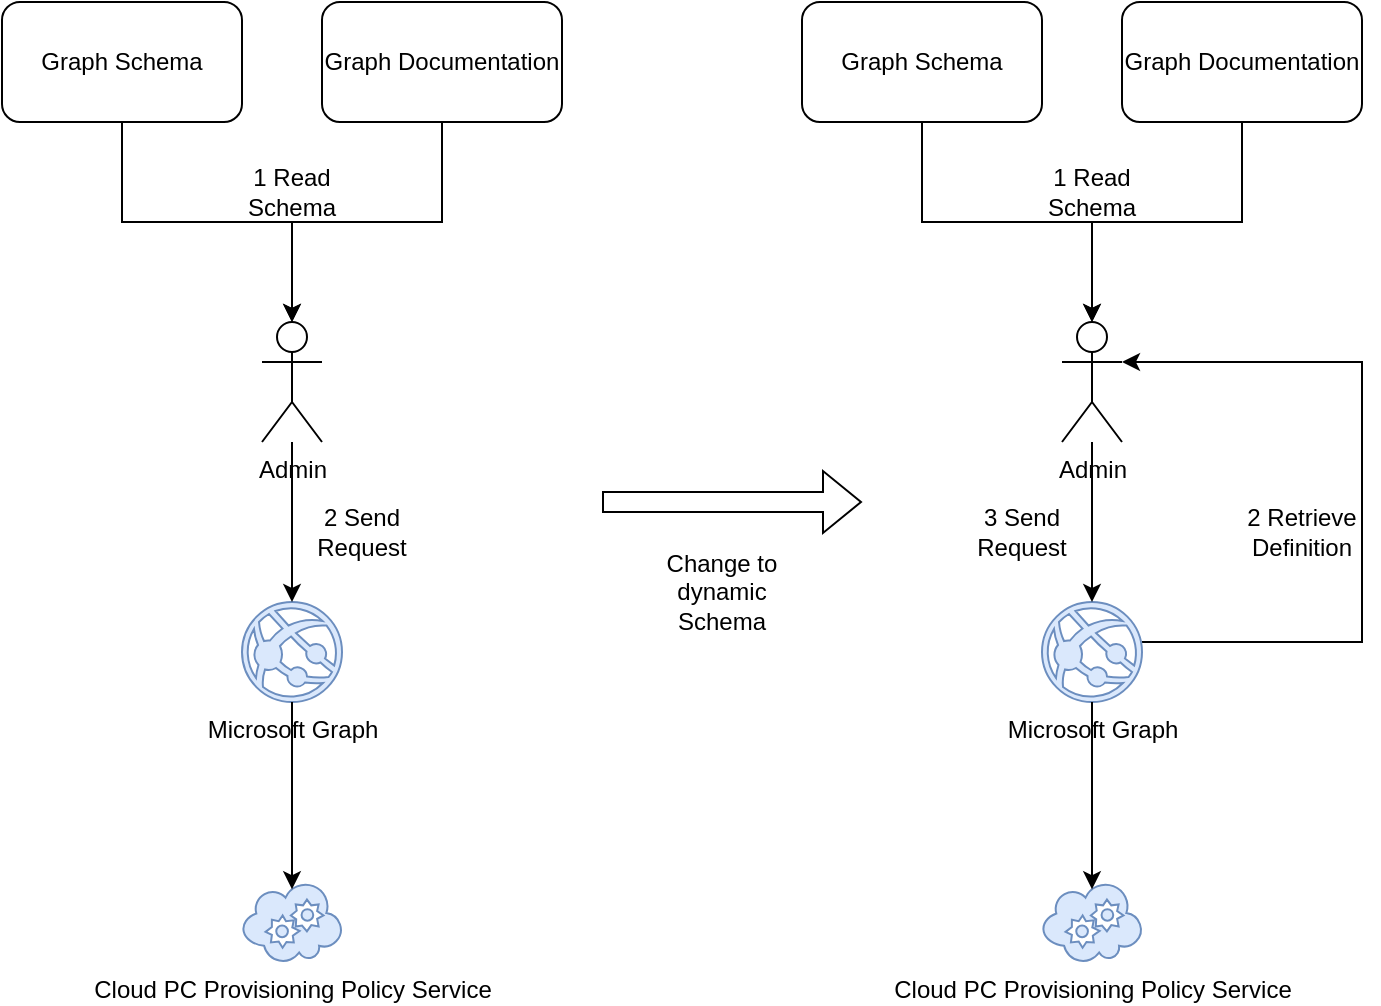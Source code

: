 <mxfile version="26.2.9" pages="2">
  <diagram name="Business Flow" id="1Ak5zS4Y-1Fww06_obJ6">
    <mxGraphModel dx="1373" dy="788" grid="1" gridSize="10" guides="1" tooltips="1" connect="1" arrows="1" fold="1" page="1" pageScale="1" pageWidth="850" pageHeight="1100" math="0" shadow="0">
      <root>
        <mxCell id="0" />
        <mxCell id="1" parent="0" />
        <mxCell id="2ZeNQ62hrx577fJIW5an-1" value="Graph Schema" style="rounded=1;whiteSpace=wrap;html=1;" vertex="1" parent="1">
          <mxGeometry x="40" y="40" width="120" height="60" as="geometry" />
        </mxCell>
        <mxCell id="2ZeNQ62hrx577fJIW5an-2" value="Graph Documentation" style="rounded=1;whiteSpace=wrap;html=1;" vertex="1" parent="1">
          <mxGeometry x="200" y="40" width="120" height="60" as="geometry" />
        </mxCell>
        <mxCell id="2ZeNQ62hrx577fJIW5an-3" value="Admin" style="shape=umlActor;verticalLabelPosition=bottom;verticalAlign=top;html=1;outlineConnect=0;" vertex="1" parent="1">
          <mxGeometry x="170" y="200" width="30" height="60" as="geometry" />
        </mxCell>
        <mxCell id="2ZeNQ62hrx577fJIW5an-4" style="edgeStyle=orthogonalEdgeStyle;rounded=0;orthogonalLoop=1;jettySize=auto;html=1;entryX=0.5;entryY=0;entryDx=0;entryDy=0;entryPerimeter=0;exitX=0.5;exitY=1;exitDx=0;exitDy=0;" edge="1" parent="1" source="2ZeNQ62hrx577fJIW5an-1" target="2ZeNQ62hrx577fJIW5an-3">
          <mxGeometry relative="1" as="geometry" />
        </mxCell>
        <mxCell id="2ZeNQ62hrx577fJIW5an-5" style="edgeStyle=orthogonalEdgeStyle;rounded=0;orthogonalLoop=1;jettySize=auto;html=1;entryX=0.5;entryY=0;entryDx=0;entryDy=0;entryPerimeter=0;" edge="1" parent="1" source="2ZeNQ62hrx577fJIW5an-2" target="2ZeNQ62hrx577fJIW5an-3">
          <mxGeometry relative="1" as="geometry" />
        </mxCell>
        <mxCell id="2ZeNQ62hrx577fJIW5an-6" value="1 Read Schema" style="text;html=1;align=center;verticalAlign=middle;whiteSpace=wrap;rounded=0;" vertex="1" parent="1">
          <mxGeometry x="155" y="120" width="60" height="30" as="geometry" />
        </mxCell>
        <mxCell id="2ZeNQ62hrx577fJIW5an-8" value="Microsoft Graph" style="verticalLabelPosition=bottom;html=1;verticalAlign=top;align=center;shape=mxgraph.azure.azure_website;pointerEvents=1;fillColor=#dae8fc;strokeColor=#6c8ebf;" vertex="1" parent="1">
          <mxGeometry x="160" y="340" width="50" height="50" as="geometry" />
        </mxCell>
        <mxCell id="2ZeNQ62hrx577fJIW5an-9" value="Cloud PC Provisioning Policy Service" style="verticalLabelPosition=bottom;html=1;verticalAlign=top;align=center;strokeColor=#6c8ebf;fillColor=#dae8fc;shape=mxgraph.azure.cloud_service;" vertex="1" parent="1">
          <mxGeometry x="160" y="480" width="50" height="40" as="geometry" />
        </mxCell>
        <mxCell id="2ZeNQ62hrx577fJIW5an-10" style="edgeStyle=orthogonalEdgeStyle;rounded=0;orthogonalLoop=1;jettySize=auto;html=1;entryX=0.5;entryY=0;entryDx=0;entryDy=0;entryPerimeter=0;" edge="1" parent="1" source="2ZeNQ62hrx577fJIW5an-3" target="2ZeNQ62hrx577fJIW5an-8">
          <mxGeometry relative="1" as="geometry" />
        </mxCell>
        <mxCell id="2ZeNQ62hrx577fJIW5an-11" style="edgeStyle=orthogonalEdgeStyle;rounded=0;orthogonalLoop=1;jettySize=auto;html=1;entryX=0.5;entryY=0.09;entryDx=0;entryDy=0;entryPerimeter=0;" edge="1" parent="1" source="2ZeNQ62hrx577fJIW5an-8" target="2ZeNQ62hrx577fJIW5an-9">
          <mxGeometry relative="1" as="geometry" />
        </mxCell>
        <mxCell id="2ZeNQ62hrx577fJIW5an-12" value="Graph Schema" style="rounded=1;whiteSpace=wrap;html=1;" vertex="1" parent="1">
          <mxGeometry x="440" y="40" width="120" height="60" as="geometry" />
        </mxCell>
        <mxCell id="2ZeNQ62hrx577fJIW5an-13" value="Graph Documentation" style="rounded=1;whiteSpace=wrap;html=1;" vertex="1" parent="1">
          <mxGeometry x="600" y="40" width="120" height="60" as="geometry" />
        </mxCell>
        <mxCell id="2ZeNQ62hrx577fJIW5an-14" value="Admin" style="shape=umlActor;verticalLabelPosition=bottom;verticalAlign=top;html=1;outlineConnect=0;" vertex="1" parent="1">
          <mxGeometry x="570" y="200" width="30" height="60" as="geometry" />
        </mxCell>
        <mxCell id="2ZeNQ62hrx577fJIW5an-15" style="edgeStyle=orthogonalEdgeStyle;rounded=0;orthogonalLoop=1;jettySize=auto;html=1;entryX=0.5;entryY=0;entryDx=0;entryDy=0;entryPerimeter=0;exitX=0.5;exitY=1;exitDx=0;exitDy=0;" edge="1" parent="1" source="2ZeNQ62hrx577fJIW5an-12" target="2ZeNQ62hrx577fJIW5an-14">
          <mxGeometry relative="1" as="geometry" />
        </mxCell>
        <mxCell id="2ZeNQ62hrx577fJIW5an-16" style="edgeStyle=orthogonalEdgeStyle;rounded=0;orthogonalLoop=1;jettySize=auto;html=1;entryX=0.5;entryY=0;entryDx=0;entryDy=0;entryPerimeter=0;" edge="1" parent="1" source="2ZeNQ62hrx577fJIW5an-13" target="2ZeNQ62hrx577fJIW5an-14">
          <mxGeometry relative="1" as="geometry" />
        </mxCell>
        <mxCell id="2ZeNQ62hrx577fJIW5an-17" value="1 Read Schema" style="text;html=1;align=center;verticalAlign=middle;whiteSpace=wrap;rounded=0;" vertex="1" parent="1">
          <mxGeometry x="555" y="120" width="60" height="30" as="geometry" />
        </mxCell>
        <mxCell id="2ZeNQ62hrx577fJIW5an-23" style="edgeStyle=orthogonalEdgeStyle;rounded=0;orthogonalLoop=1;jettySize=auto;html=1;entryX=1;entryY=0.333;entryDx=0;entryDy=0;entryPerimeter=0;" edge="1" parent="1" source="2ZeNQ62hrx577fJIW5an-18" target="2ZeNQ62hrx577fJIW5an-14">
          <mxGeometry relative="1" as="geometry">
            <mxPoint x="720" y="250" as="targetPoint" />
            <Array as="points">
              <mxPoint x="720" y="360" />
              <mxPoint x="720" y="220" />
            </Array>
          </mxGeometry>
        </mxCell>
        <mxCell id="2ZeNQ62hrx577fJIW5an-18" value="Microsoft Graph" style="verticalLabelPosition=bottom;html=1;verticalAlign=top;align=center;shape=mxgraph.azure.azure_website;pointerEvents=1;fillColor=#dae8fc;strokeColor=#6c8ebf;" vertex="1" parent="1">
          <mxGeometry x="560" y="340" width="50" height="50" as="geometry" />
        </mxCell>
        <mxCell id="2ZeNQ62hrx577fJIW5an-19" value="Cloud PC Provisioning Policy Service" style="verticalLabelPosition=bottom;html=1;verticalAlign=top;align=center;strokeColor=#6c8ebf;fillColor=#dae8fc;shape=mxgraph.azure.cloud_service;" vertex="1" parent="1">
          <mxGeometry x="560" y="480" width="50" height="40" as="geometry" />
        </mxCell>
        <mxCell id="2ZeNQ62hrx577fJIW5an-20" style="edgeStyle=orthogonalEdgeStyle;rounded=0;orthogonalLoop=1;jettySize=auto;html=1;entryX=0.5;entryY=0;entryDx=0;entryDy=0;entryPerimeter=0;" edge="1" parent="1" source="2ZeNQ62hrx577fJIW5an-14" target="2ZeNQ62hrx577fJIW5an-18">
          <mxGeometry relative="1" as="geometry" />
        </mxCell>
        <mxCell id="2ZeNQ62hrx577fJIW5an-21" style="edgeStyle=orthogonalEdgeStyle;rounded=0;orthogonalLoop=1;jettySize=auto;html=1;entryX=0.5;entryY=0.09;entryDx=0;entryDy=0;entryPerimeter=0;" edge="1" parent="1" source="2ZeNQ62hrx577fJIW5an-18" target="2ZeNQ62hrx577fJIW5an-19">
          <mxGeometry relative="1" as="geometry" />
        </mxCell>
        <mxCell id="2ZeNQ62hrx577fJIW5an-22" value="2 Send Request" style="text;html=1;align=center;verticalAlign=middle;whiteSpace=wrap;rounded=0;" vertex="1" parent="1">
          <mxGeometry x="190" y="290" width="60" height="30" as="geometry" />
        </mxCell>
        <mxCell id="2ZeNQ62hrx577fJIW5an-24" value="2 Retrieve Definition" style="text;html=1;align=center;verticalAlign=middle;whiteSpace=wrap;rounded=0;" vertex="1" parent="1">
          <mxGeometry x="660" y="290" width="60" height="30" as="geometry" />
        </mxCell>
        <mxCell id="2ZeNQ62hrx577fJIW5an-25" value="3 Send Request" style="text;html=1;align=center;verticalAlign=middle;whiteSpace=wrap;rounded=0;" vertex="1" parent="1">
          <mxGeometry x="520" y="290" width="60" height="30" as="geometry" />
        </mxCell>
        <mxCell id="2ZeNQ62hrx577fJIW5an-26" value="" style="shape=flexArrow;endArrow=classic;html=1;rounded=0;" edge="1" parent="1">
          <mxGeometry width="50" height="50" relative="1" as="geometry">
            <mxPoint x="340" y="290" as="sourcePoint" />
            <mxPoint x="470" y="290" as="targetPoint" />
          </mxGeometry>
        </mxCell>
        <mxCell id="2ZeNQ62hrx577fJIW5an-27" value="Change to dynamic Schema" style="text;html=1;align=center;verticalAlign=middle;whiteSpace=wrap;rounded=0;" vertex="1" parent="1">
          <mxGeometry x="370" y="320" width="60" height="30" as="geometry" />
        </mxCell>
      </root>
    </mxGraphModel>
  </diagram>
  <diagram id="X068aY7VY64BUAQYXTbB" name="Component Relationship">
    <mxGraphModel dx="2112" dy="1212" grid="1" gridSize="10" guides="1" tooltips="1" connect="1" arrows="1" fold="1" page="1" pageScale="1" pageWidth="850" pageHeight="1100" math="0" shadow="0">
      <root>
        <mxCell id="0" />
        <mxCell id="1" parent="0" />
        <mxCell id="SCjaSDXvU5PeOb5kUxLL-121" value="PolicyTemplate" style="shape=table;startSize=25;container=1;collapsible=0;childLayout=tableLayout;fixedRows=1;rowLines=1;fontStyle=1;align=center;resizeLast=1;" vertex="1" parent="1">
          <mxGeometry x="20" y="320" width="288" height="135" as="geometry" />
        </mxCell>
        <mxCell id="SCjaSDXvU5PeOb5kUxLL-122" style="shape=tableRow;horizontal=0;startSize=0;swimlaneHead=0;swimlaneBody=0;fillColor=none;collapsible=0;dropTarget=0;points=[[0,0.5],[1,0.5]];portConstraint=eastwest;top=0;left=0;right=0;bottom=0;" vertex="1" parent="SCjaSDXvU5PeOb5kUxLL-121">
          <mxGeometry y="25" width="288" height="22" as="geometry" />
        </mxCell>
        <mxCell id="SCjaSDXvU5PeOb5kUxLL-123" value="Id" style="shape=partialRectangle;connectable=0;fillColor=none;top=0;left=0;bottom=0;right=0;align=left;spacingLeft=2;overflow=hidden;fontSize=11;" vertex="1" parent="SCjaSDXvU5PeOb5kUxLL-122">
          <mxGeometry width="108" height="22" as="geometry">
            <mxRectangle width="108" height="22" as="alternateBounds" />
          </mxGeometry>
        </mxCell>
        <mxCell id="SCjaSDXvU5PeOb5kUxLL-124" value="Guid" style="shape=partialRectangle;connectable=0;fillColor=none;top=0;left=0;bottom=0;right=0;align=left;spacingLeft=2;overflow=hidden;fontSize=11;" vertex="1" parent="SCjaSDXvU5PeOb5kUxLL-122">
          <mxGeometry x="108" width="180" height="22" as="geometry">
            <mxRectangle width="180" height="22" as="alternateBounds" />
          </mxGeometry>
        </mxCell>
        <mxCell id="SCjaSDXvU5PeOb5kUxLL-125" style="shape=tableRow;horizontal=0;startSize=0;swimlaneHead=0;swimlaneBody=0;fillColor=none;collapsible=0;dropTarget=0;points=[[0,0.5],[1,0.5]];portConstraint=eastwest;top=0;left=0;right=0;bottom=0;" vertex="1" parent="SCjaSDXvU5PeOb5kUxLL-121">
          <mxGeometry y="47" width="288" height="22" as="geometry" />
        </mxCell>
        <mxCell id="SCjaSDXvU5PeOb5kUxLL-126" value="Name" style="shape=partialRectangle;connectable=0;fillColor=none;top=0;left=0;bottom=0;right=0;align=left;spacingLeft=2;overflow=hidden;fontSize=11;" vertex="1" parent="SCjaSDXvU5PeOb5kUxLL-125">
          <mxGeometry width="108" height="22" as="geometry">
            <mxRectangle width="108" height="22" as="alternateBounds" />
          </mxGeometry>
        </mxCell>
        <mxCell id="SCjaSDXvU5PeOb5kUxLL-127" value="string" style="shape=partialRectangle;connectable=0;fillColor=none;top=0;left=0;bottom=0;right=0;align=left;spacingLeft=2;overflow=hidden;fontSize=11;" vertex="1" parent="SCjaSDXvU5PeOb5kUxLL-125">
          <mxGeometry x="108" width="180" height="22" as="geometry">
            <mxRectangle width="180" height="22" as="alternateBounds" />
          </mxGeometry>
        </mxCell>
        <mxCell id="SCjaSDXvU5PeOb5kUxLL-128" style="shape=tableRow;horizontal=0;startSize=0;swimlaneHead=0;swimlaneBody=0;fillColor=none;collapsible=0;dropTarget=0;points=[[0,0.5],[1,0.5]];portConstraint=eastwest;top=0;left=0;right=0;bottom=0;" vertex="1" parent="SCjaSDXvU5PeOb5kUxLL-121">
          <mxGeometry y="69" width="288" height="22" as="geometry" />
        </mxCell>
        <mxCell id="SCjaSDXvU5PeOb5kUxLL-129" value="Description" style="shape=partialRectangle;connectable=0;fillColor=none;top=0;left=0;bottom=0;right=0;align=left;spacingLeft=2;overflow=hidden;fontSize=11;" vertex="1" parent="SCjaSDXvU5PeOb5kUxLL-128">
          <mxGeometry width="108" height="22" as="geometry">
            <mxRectangle width="108" height="22" as="alternateBounds" />
          </mxGeometry>
        </mxCell>
        <mxCell id="SCjaSDXvU5PeOb5kUxLL-130" value="string" style="shape=partialRectangle;connectable=0;fillColor=none;top=0;left=0;bottom=0;right=0;align=left;spacingLeft=2;overflow=hidden;fontSize=11;" vertex="1" parent="SCjaSDXvU5PeOb5kUxLL-128">
          <mxGeometry x="108" width="180" height="22" as="geometry">
            <mxRectangle width="180" height="22" as="alternateBounds" />
          </mxGeometry>
        </mxCell>
        <mxCell id="SCjaSDXvU5PeOb5kUxLL-131" style="shape=tableRow;horizontal=0;startSize=0;swimlaneHead=0;swimlaneBody=0;fillColor=none;collapsible=0;dropTarget=0;points=[[0,0.5],[1,0.5]];portConstraint=eastwest;top=0;left=0;right=0;bottom=0;" vertex="1" parent="SCjaSDXvU5PeOb5kUxLL-121">
          <mxGeometry y="91" width="288" height="22" as="geometry" />
        </mxCell>
        <mxCell id="SCjaSDXvU5PeOb5kUxLL-132" value="SearchWords" style="shape=partialRectangle;connectable=0;fillColor=none;top=0;left=0;bottom=0;right=0;align=left;spacingLeft=2;overflow=hidden;fontSize=11;" vertex="1" parent="SCjaSDXvU5PeOb5kUxLL-131">
          <mxGeometry width="108" height="22" as="geometry">
            <mxRectangle width="108" height="22" as="alternateBounds" />
          </mxGeometry>
        </mxCell>
        <mxCell id="SCjaSDXvU5PeOb5kUxLL-133" value="string" style="shape=partialRectangle;connectable=0;fillColor=none;top=0;left=0;bottom=0;right=0;align=left;spacingLeft=2;overflow=hidden;fontSize=11;" vertex="1" parent="SCjaSDXvU5PeOb5kUxLL-131">
          <mxGeometry x="108" width="180" height="22" as="geometry">
            <mxRectangle width="180" height="22" as="alternateBounds" />
          </mxGeometry>
        </mxCell>
        <mxCell id="SCjaSDXvU5PeOb5kUxLL-134" style="shape=tableRow;horizontal=0;startSize=0;swimlaneHead=0;swimlaneBody=0;fillColor=none;collapsible=0;dropTarget=0;points=[[0,0.5],[1,0.5]];portConstraint=eastwest;top=0;left=0;right=0;bottom=0;" vertex="1" parent="SCjaSDXvU5PeOb5kUxLL-121">
          <mxGeometry y="113" width="288" height="22" as="geometry" />
        </mxCell>
        <mxCell id="SCjaSDXvU5PeOb5kUxLL-135" value="SettingDefinitions" style="shape=partialRectangle;connectable=0;fillColor=none;top=0;left=0;bottom=0;right=0;align=left;spacingLeft=2;overflow=hidden;fontSize=11;" vertex="1" parent="SCjaSDXvU5PeOb5kUxLL-134">
          <mxGeometry width="108" height="22" as="geometry">
            <mxRectangle width="108" height="22" as="alternateBounds" />
          </mxGeometry>
        </mxCell>
        <mxCell id="SCjaSDXvU5PeOb5kUxLL-136" value="ICollection(SettingDefinition)" style="shape=partialRectangle;connectable=0;fillColor=none;top=0;left=0;bottom=0;right=0;align=left;spacingLeft=2;overflow=hidden;fontSize=11;" vertex="1" parent="SCjaSDXvU5PeOb5kUxLL-134">
          <mxGeometry x="108" width="180" height="22" as="geometry">
            <mxRectangle width="180" height="22" as="alternateBounds" />
          </mxGeometry>
        </mxCell>
        <mxCell id="SCjaSDXvU5PeOb5kUxLL-137" value="SettingDefinition" style="shape=table;startSize=25;container=1;collapsible=0;childLayout=tableLayout;fixedRows=1;rowLines=1;fontStyle=1;align=center;resizeLast=1;" vertex="1" parent="1">
          <mxGeometry x="491" y="554" width="144" height="201" as="geometry" />
        </mxCell>
        <mxCell id="SCjaSDXvU5PeOb5kUxLL-138" style="shape=tableRow;horizontal=0;startSize=0;swimlaneHead=0;swimlaneBody=0;fillColor=none;collapsible=0;dropTarget=0;points=[[0,0.5],[1,0.5]];portConstraint=eastwest;top=0;left=0;right=0;bottom=0;" vertex="1" parent="SCjaSDXvU5PeOb5kUxLL-137">
          <mxGeometry y="25" width="144" height="22" as="geometry" />
        </mxCell>
        <mxCell id="SCjaSDXvU5PeOb5kUxLL-139" value="Id" style="shape=partialRectangle;connectable=0;fillColor=none;top=0;left=0;bottom=0;right=0;align=left;spacingLeft=2;overflow=hidden;fontSize=11;" vertex="1" parent="SCjaSDXvU5PeOb5kUxLL-138">
          <mxGeometry width="102" height="22" as="geometry">
            <mxRectangle width="102" height="22" as="alternateBounds" />
          </mxGeometry>
        </mxCell>
        <mxCell id="SCjaSDXvU5PeOb5kUxLL-140" value="Guid" style="shape=partialRectangle;connectable=0;fillColor=none;top=0;left=0;bottom=0;right=0;align=left;spacingLeft=2;overflow=hidden;fontSize=11;" vertex="1" parent="SCjaSDXvU5PeOb5kUxLL-138">
          <mxGeometry x="102" width="42" height="22" as="geometry">
            <mxRectangle width="42" height="22" as="alternateBounds" />
          </mxGeometry>
        </mxCell>
        <mxCell id="SCjaSDXvU5PeOb5kUxLL-141" style="shape=tableRow;horizontal=0;startSize=0;swimlaneHead=0;swimlaneBody=0;fillColor=none;collapsible=0;dropTarget=0;points=[[0,0.5],[1,0.5]];portConstraint=eastwest;top=0;left=0;right=0;bottom=0;" vertex="1" parent="SCjaSDXvU5PeOb5kUxLL-137">
          <mxGeometry y="47" width="144" height="22" as="geometry" />
        </mxCell>
        <mxCell id="SCjaSDXvU5PeOb5kUxLL-142" value="Name" style="shape=partialRectangle;connectable=0;fillColor=none;top=0;left=0;bottom=0;right=0;align=left;spacingLeft=2;overflow=hidden;fontSize=11;" vertex="1" parent="SCjaSDXvU5PeOb5kUxLL-141">
          <mxGeometry width="102" height="22" as="geometry">
            <mxRectangle width="102" height="22" as="alternateBounds" />
          </mxGeometry>
        </mxCell>
        <mxCell id="SCjaSDXvU5PeOb5kUxLL-143" value="string" style="shape=partialRectangle;connectable=0;fillColor=none;top=0;left=0;bottom=0;right=0;align=left;spacingLeft=2;overflow=hidden;fontSize=11;" vertex="1" parent="SCjaSDXvU5PeOb5kUxLL-141">
          <mxGeometry x="102" width="42" height="22" as="geometry">
            <mxRectangle width="42" height="22" as="alternateBounds" />
          </mxGeometry>
        </mxCell>
        <mxCell id="SCjaSDXvU5PeOb5kUxLL-144" style="shape=tableRow;horizontal=0;startSize=0;swimlaneHead=0;swimlaneBody=0;fillColor=none;collapsible=0;dropTarget=0;points=[[0,0.5],[1,0.5]];portConstraint=eastwest;top=0;left=0;right=0;bottom=0;" vertex="1" parent="SCjaSDXvU5PeOb5kUxLL-137">
          <mxGeometry y="69" width="144" height="22" as="geometry" />
        </mxCell>
        <mxCell id="SCjaSDXvU5PeOb5kUxLL-145" value="Description" style="shape=partialRectangle;connectable=0;fillColor=none;top=0;left=0;bottom=0;right=0;align=left;spacingLeft=2;overflow=hidden;fontSize=11;" vertex="1" parent="SCjaSDXvU5PeOb5kUxLL-144">
          <mxGeometry width="102" height="22" as="geometry">
            <mxRectangle width="102" height="22" as="alternateBounds" />
          </mxGeometry>
        </mxCell>
        <mxCell id="SCjaSDXvU5PeOb5kUxLL-146" value="string" style="shape=partialRectangle;connectable=0;fillColor=none;top=0;left=0;bottom=0;right=0;align=left;spacingLeft=2;overflow=hidden;fontSize=11;" vertex="1" parent="SCjaSDXvU5PeOb5kUxLL-144">
          <mxGeometry x="102" width="42" height="22" as="geometry">
            <mxRectangle width="42" height="22" as="alternateBounds" />
          </mxGeometry>
        </mxCell>
        <mxCell id="SCjaSDXvU5PeOb5kUxLL-147" style="shape=tableRow;horizontal=0;startSize=0;swimlaneHead=0;swimlaneBody=0;fillColor=none;collapsible=0;dropTarget=0;points=[[0,0.5],[1,0.5]];portConstraint=eastwest;top=0;left=0;right=0;bottom=0;" vertex="1" parent="SCjaSDXvU5PeOb5kUxLL-137">
          <mxGeometry y="91" width="144" height="22" as="geometry" />
        </mxCell>
        <mxCell id="SCjaSDXvU5PeOb5kUxLL-148" value="SearchWords" style="shape=partialRectangle;connectable=0;fillColor=none;top=0;left=0;bottom=0;right=0;align=left;spacingLeft=2;overflow=hidden;fontSize=11;" vertex="1" parent="SCjaSDXvU5PeOb5kUxLL-147">
          <mxGeometry width="102" height="22" as="geometry">
            <mxRectangle width="102" height="22" as="alternateBounds" />
          </mxGeometry>
        </mxCell>
        <mxCell id="SCjaSDXvU5PeOb5kUxLL-149" value="string" style="shape=partialRectangle;connectable=0;fillColor=none;top=0;left=0;bottom=0;right=0;align=left;spacingLeft=2;overflow=hidden;fontSize=11;" vertex="1" parent="SCjaSDXvU5PeOb5kUxLL-147">
          <mxGeometry x="102" width="42" height="22" as="geometry">
            <mxRectangle width="42" height="22" as="alternateBounds" />
          </mxGeometry>
        </mxCell>
        <mxCell id="SCjaSDXvU5PeOb5kUxLL-150" style="shape=tableRow;horizontal=0;startSize=0;swimlaneHead=0;swimlaneBody=0;fillColor=none;collapsible=0;dropTarget=0;points=[[0,0.5],[1,0.5]];portConstraint=eastwest;top=0;left=0;right=0;bottom=0;" vertex="1" parent="SCjaSDXvU5PeOb5kUxLL-137">
          <mxGeometry y="113" width="144" height="22" as="geometry" />
        </mxCell>
        <mxCell id="SCjaSDXvU5PeOb5kUxLL-151" value="HelpText" style="shape=partialRectangle;connectable=0;fillColor=none;top=0;left=0;bottom=0;right=0;align=left;spacingLeft=2;overflow=hidden;fontSize=11;" vertex="1" parent="SCjaSDXvU5PeOb5kUxLL-150">
          <mxGeometry width="102" height="22" as="geometry">
            <mxRectangle width="102" height="22" as="alternateBounds" />
          </mxGeometry>
        </mxCell>
        <mxCell id="SCjaSDXvU5PeOb5kUxLL-152" value="string" style="shape=partialRectangle;connectable=0;fillColor=none;top=0;left=0;bottom=0;right=0;align=left;spacingLeft=2;overflow=hidden;fontSize=11;" vertex="1" parent="SCjaSDXvU5PeOb5kUxLL-150">
          <mxGeometry x="102" width="42" height="22" as="geometry">
            <mxRectangle width="42" height="22" as="alternateBounds" />
          </mxGeometry>
        </mxCell>
        <mxCell id="SCjaSDXvU5PeOb5kUxLL-153" style="shape=tableRow;horizontal=0;startSize=0;swimlaneHead=0;swimlaneBody=0;fillColor=none;collapsible=0;dropTarget=0;points=[[0,0.5],[1,0.5]];portConstraint=eastwest;top=0;left=0;right=0;bottom=0;" vertex="1" parent="SCjaSDXvU5PeOb5kUxLL-137">
          <mxGeometry y="135" width="144" height="22" as="geometry" />
        </mxCell>
        <mxCell id="SCjaSDXvU5PeOb5kUxLL-154" value="SettingCategoryId" style="shape=partialRectangle;connectable=0;fillColor=none;top=0;left=0;bottom=0;right=0;align=left;spacingLeft=2;overflow=hidden;fontSize=11;" vertex="1" parent="SCjaSDXvU5PeOb5kUxLL-153">
          <mxGeometry width="102" height="22" as="geometry">
            <mxRectangle width="102" height="22" as="alternateBounds" />
          </mxGeometry>
        </mxCell>
        <mxCell id="SCjaSDXvU5PeOb5kUxLL-155" value="string" style="shape=partialRectangle;connectable=0;fillColor=none;top=0;left=0;bottom=0;right=0;align=left;spacingLeft=2;overflow=hidden;fontSize=11;" vertex="1" parent="SCjaSDXvU5PeOb5kUxLL-153">
          <mxGeometry x="102" width="42" height="22" as="geometry">
            <mxRectangle width="42" height="22" as="alternateBounds" />
          </mxGeometry>
        </mxCell>
        <mxCell id="SCjaSDXvU5PeOb5kUxLL-156" style="shape=tableRow;horizontal=0;startSize=0;swimlaneHead=0;swimlaneBody=0;fillColor=none;collapsible=0;dropTarget=0;points=[[0,0.5],[1,0.5]];portConstraint=eastwest;top=0;left=0;right=0;bottom=0;" vertex="1" parent="SCjaSDXvU5PeOb5kUxLL-137">
          <mxGeometry y="157" width="144" height="22" as="geometry" />
        </mxCell>
        <mxCell id="SCjaSDXvU5PeOb5kUxLL-157" value="TargetLevel" style="shape=partialRectangle;connectable=0;fillColor=none;top=0;left=0;bottom=0;right=0;align=left;spacingLeft=2;overflow=hidden;fontSize=11;" vertex="1" parent="SCjaSDXvU5PeOb5kUxLL-156">
          <mxGeometry width="102" height="22" as="geometry">
            <mxRectangle width="102" height="22" as="alternateBounds" />
          </mxGeometry>
        </mxCell>
        <mxCell id="SCjaSDXvU5PeOb5kUxLL-158" value="string" style="shape=partialRectangle;connectable=0;fillColor=none;top=0;left=0;bottom=0;right=0;align=left;spacingLeft=2;overflow=hidden;fontSize=11;" vertex="1" parent="SCjaSDXvU5PeOb5kUxLL-156">
          <mxGeometry x="102" width="42" height="22" as="geometry">
            <mxRectangle width="42" height="22" as="alternateBounds" />
          </mxGeometry>
        </mxCell>
        <mxCell id="SCjaSDXvU5PeOb5kUxLL-159" style="shape=tableRow;horizontal=0;startSize=0;swimlaneHead=0;swimlaneBody=0;fillColor=none;collapsible=0;dropTarget=0;points=[[0,0.5],[1,0.5]];portConstraint=eastwest;top=0;left=0;right=0;bottom=0;" vertex="1" parent="SCjaSDXvU5PeOb5kUxLL-137">
          <mxGeometry y="179" width="144" height="22" as="geometry" />
        </mxCell>
        <mxCell id="SCjaSDXvU5PeOb5kUxLL-160" value="isNullable" style="shape=partialRectangle;connectable=0;fillColor=none;top=0;left=0;bottom=0;right=0;align=left;spacingLeft=2;overflow=hidden;fontSize=11;" vertex="1" parent="SCjaSDXvU5PeOb5kUxLL-159">
          <mxGeometry width="102" height="22" as="geometry">
            <mxRectangle width="102" height="22" as="alternateBounds" />
          </mxGeometry>
        </mxCell>
        <mxCell id="SCjaSDXvU5PeOb5kUxLL-161" value="boolean" style="shape=partialRectangle;connectable=0;fillColor=none;top=0;left=0;bottom=0;right=0;align=left;spacingLeft=2;overflow=hidden;fontSize=11;" vertex="1" parent="SCjaSDXvU5PeOb5kUxLL-159">
          <mxGeometry x="102" width="42" height="22" as="geometry">
            <mxRectangle width="42" height="22" as="alternateBounds" />
          </mxGeometry>
        </mxCell>
        <mxCell id="SCjaSDXvU5PeOb5kUxLL-162" value="SettingCategory" style="shape=table;startSize=25;container=1;collapsible=0;childLayout=tableLayout;fixedRows=1;rowLines=1;fontStyle=1;align=center;resizeLast=1;" vertex="1" parent="1">
          <mxGeometry x="1271" y="865" width="174" height="157" as="geometry" />
        </mxCell>
        <mxCell id="SCjaSDXvU5PeOb5kUxLL-163" style="shape=tableRow;horizontal=0;startSize=0;swimlaneHead=0;swimlaneBody=0;fillColor=none;collapsible=0;dropTarget=0;points=[[0,0.5],[1,0.5]];portConstraint=eastwest;top=0;left=0;right=0;bottom=0;" vertex="1" parent="SCjaSDXvU5PeOb5kUxLL-162">
          <mxGeometry y="25" width="174" height="22" as="geometry" />
        </mxCell>
        <mxCell id="SCjaSDXvU5PeOb5kUxLL-164" value="Id" style="shape=partialRectangle;connectable=0;fillColor=none;top=0;left=0;bottom=0;right=0;align=left;spacingLeft=2;overflow=hidden;fontSize=11;" vertex="1" parent="SCjaSDXvU5PeOb5kUxLL-163">
          <mxGeometry width="138" height="22" as="geometry">
            <mxRectangle width="138" height="22" as="alternateBounds" />
          </mxGeometry>
        </mxCell>
        <mxCell id="SCjaSDXvU5PeOb5kUxLL-165" value="Guid" style="shape=partialRectangle;connectable=0;fillColor=none;top=0;left=0;bottom=0;right=0;align=left;spacingLeft=2;overflow=hidden;fontSize=11;" vertex="1" parent="SCjaSDXvU5PeOb5kUxLL-163">
          <mxGeometry x="138" width="36" height="22" as="geometry">
            <mxRectangle width="36" height="22" as="alternateBounds" />
          </mxGeometry>
        </mxCell>
        <mxCell id="SCjaSDXvU5PeOb5kUxLL-166" style="shape=tableRow;horizontal=0;startSize=0;swimlaneHead=0;swimlaneBody=0;fillColor=none;collapsible=0;dropTarget=0;points=[[0,0.5],[1,0.5]];portConstraint=eastwest;top=0;left=0;right=0;bottom=0;" vertex="1" parent="SCjaSDXvU5PeOb5kUxLL-162">
          <mxGeometry y="47" width="174" height="22" as="geometry" />
        </mxCell>
        <mxCell id="SCjaSDXvU5PeOb5kUxLL-167" value="Key" style="shape=partialRectangle;connectable=0;fillColor=none;top=0;left=0;bottom=0;right=0;align=left;spacingLeft=2;overflow=hidden;fontSize=11;" vertex="1" parent="SCjaSDXvU5PeOb5kUxLL-166">
          <mxGeometry width="138" height="22" as="geometry">
            <mxRectangle width="138" height="22" as="alternateBounds" />
          </mxGeometry>
        </mxCell>
        <mxCell id="SCjaSDXvU5PeOb5kUxLL-168" value="string" style="shape=partialRectangle;connectable=0;fillColor=none;top=0;left=0;bottom=0;right=0;align=left;spacingLeft=2;overflow=hidden;fontSize=11;" vertex="1" parent="SCjaSDXvU5PeOb5kUxLL-166">
          <mxGeometry x="138" width="36" height="22" as="geometry">
            <mxRectangle width="36" height="22" as="alternateBounds" />
          </mxGeometry>
        </mxCell>
        <mxCell id="SCjaSDXvU5PeOb5kUxLL-169" style="shape=tableRow;horizontal=0;startSize=0;swimlaneHead=0;swimlaneBody=0;fillColor=none;collapsible=0;dropTarget=0;points=[[0,0.5],[1,0.5]];portConstraint=eastwest;top=0;left=0;right=0;bottom=0;" vertex="1" parent="SCjaSDXvU5PeOb5kUxLL-162">
          <mxGeometry y="69" width="174" height="22" as="geometry" />
        </mxCell>
        <mxCell id="SCjaSDXvU5PeOb5kUxLL-170" value="Name" style="shape=partialRectangle;connectable=0;fillColor=none;top=0;left=0;bottom=0;right=0;align=left;spacingLeft=2;overflow=hidden;fontSize=11;" vertex="1" parent="SCjaSDXvU5PeOb5kUxLL-169">
          <mxGeometry width="138" height="22" as="geometry">
            <mxRectangle width="138" height="22" as="alternateBounds" />
          </mxGeometry>
        </mxCell>
        <mxCell id="SCjaSDXvU5PeOb5kUxLL-171" value="string" style="shape=partialRectangle;connectable=0;fillColor=none;top=0;left=0;bottom=0;right=0;align=left;spacingLeft=2;overflow=hidden;fontSize=11;" vertex="1" parent="SCjaSDXvU5PeOb5kUxLL-169">
          <mxGeometry x="138" width="36" height="22" as="geometry">
            <mxRectangle width="36" height="22" as="alternateBounds" />
          </mxGeometry>
        </mxCell>
        <mxCell id="SCjaSDXvU5PeOb5kUxLL-172" style="shape=tableRow;horizontal=0;startSize=0;swimlaneHead=0;swimlaneBody=0;fillColor=none;collapsible=0;dropTarget=0;points=[[0,0.5],[1,0.5]];portConstraint=eastwest;top=0;left=0;right=0;bottom=0;" vertex="1" parent="SCjaSDXvU5PeOb5kUxLL-162">
          <mxGeometry y="91" width="174" height="22" as="geometry" />
        </mxCell>
        <mxCell id="SCjaSDXvU5PeOb5kUxLL-173" value="Description" style="shape=partialRectangle;connectable=0;fillColor=none;top=0;left=0;bottom=0;right=0;align=left;spacingLeft=2;overflow=hidden;fontSize=11;" vertex="1" parent="SCjaSDXvU5PeOb5kUxLL-172">
          <mxGeometry width="138" height="22" as="geometry">
            <mxRectangle width="138" height="22" as="alternateBounds" />
          </mxGeometry>
        </mxCell>
        <mxCell id="SCjaSDXvU5PeOb5kUxLL-174" value="string" style="shape=partialRectangle;connectable=0;fillColor=none;top=0;left=0;bottom=0;right=0;align=left;spacingLeft=2;overflow=hidden;fontSize=11;" vertex="1" parent="SCjaSDXvU5PeOb5kUxLL-172">
          <mxGeometry x="138" width="36" height="22" as="geometry">
            <mxRectangle width="36" height="22" as="alternateBounds" />
          </mxGeometry>
        </mxCell>
        <mxCell id="SCjaSDXvU5PeOb5kUxLL-175" style="shape=tableRow;horizontal=0;startSize=0;swimlaneHead=0;swimlaneBody=0;fillColor=none;collapsible=0;dropTarget=0;points=[[0,0.5],[1,0.5]];portConstraint=eastwest;top=0;left=0;right=0;bottom=0;" vertex="1" parent="SCjaSDXvU5PeOb5kUxLL-162">
          <mxGeometry y="113" width="174" height="22" as="geometry" />
        </mxCell>
        <mxCell id="SCjaSDXvU5PeOb5kUxLL-176" value="ParentSettingCategoryId" style="shape=partialRectangle;connectable=0;fillColor=none;top=0;left=0;bottom=0;right=0;align=left;spacingLeft=2;overflow=hidden;fontSize=11;" vertex="1" parent="SCjaSDXvU5PeOb5kUxLL-175">
          <mxGeometry width="138" height="22" as="geometry">
            <mxRectangle width="138" height="22" as="alternateBounds" />
          </mxGeometry>
        </mxCell>
        <mxCell id="SCjaSDXvU5PeOb5kUxLL-177" value="Guid" style="shape=partialRectangle;connectable=0;fillColor=none;top=0;left=0;bottom=0;right=0;align=left;spacingLeft=2;overflow=hidden;fontSize=11;" vertex="1" parent="SCjaSDXvU5PeOb5kUxLL-175">
          <mxGeometry x="138" width="36" height="22" as="geometry">
            <mxRectangle width="36" height="22" as="alternateBounds" />
          </mxGeometry>
        </mxCell>
        <mxCell id="SCjaSDXvU5PeOb5kUxLL-178" style="shape=tableRow;horizontal=0;startSize=0;swimlaneHead=0;swimlaneBody=0;fillColor=none;collapsible=0;dropTarget=0;points=[[0,0.5],[1,0.5]];portConstraint=eastwest;top=0;left=0;right=0;bottom=0;" vertex="1" parent="SCjaSDXvU5PeOb5kUxLL-162">
          <mxGeometry y="135" width="174" height="22" as="geometry" />
        </mxCell>
        <mxCell id="SCjaSDXvU5PeOb5kUxLL-179" value="Version" style="shape=partialRectangle;connectable=0;fillColor=none;top=0;left=0;bottom=0;right=0;align=left;spacingLeft=2;overflow=hidden;fontSize=11;" vertex="1" parent="SCjaSDXvU5PeOb5kUxLL-178">
          <mxGeometry width="138" height="22" as="geometry">
            <mxRectangle width="138" height="22" as="alternateBounds" />
          </mxGeometry>
        </mxCell>
        <mxCell id="SCjaSDXvU5PeOb5kUxLL-180" value="int" style="shape=partialRectangle;connectable=0;fillColor=none;top=0;left=0;bottom=0;right=0;align=left;spacingLeft=2;overflow=hidden;fontSize=11;" vertex="1" parent="SCjaSDXvU5PeOb5kUxLL-178">
          <mxGeometry x="138" width="36" height="22" as="geometry">
            <mxRectangle width="36" height="22" as="alternateBounds" />
          </mxGeometry>
        </mxCell>
        <mxCell id="SCjaSDXvU5PeOb5kUxLL-181" value="Setting" style="shape=table;startSize=25;container=1;collapsible=0;childLayout=tableLayout;fixedRows=1;rowLines=1;fontStyle=1;align=center;resizeLast=1;" vertex="1" parent="1">
          <mxGeometry x="696" y="854" width="234" height="179" as="geometry" />
        </mxCell>
        <mxCell id="SCjaSDXvU5PeOb5kUxLL-182" style="shape=tableRow;horizontal=0;startSize=0;swimlaneHead=0;swimlaneBody=0;fillColor=none;collapsible=0;dropTarget=0;points=[[0,0.5],[1,0.5]];portConstraint=eastwest;top=0;left=0;right=0;bottom=0;" vertex="1" parent="SCjaSDXvU5PeOb5kUxLL-181">
          <mxGeometry y="25" width="234" height="22" as="geometry" />
        </mxCell>
        <mxCell id="SCjaSDXvU5PeOb5kUxLL-183" value="Id" style="shape=partialRectangle;connectable=0;fillColor=none;top=0;left=0;bottom=0;right=0;align=left;spacingLeft=2;overflow=hidden;fontSize=11;" vertex="1" parent="SCjaSDXvU5PeOb5kUxLL-182">
          <mxGeometry width="114" height="22" as="geometry">
            <mxRectangle width="114" height="22" as="alternateBounds" />
          </mxGeometry>
        </mxCell>
        <mxCell id="SCjaSDXvU5PeOb5kUxLL-184" value="Guid" style="shape=partialRectangle;connectable=0;fillColor=none;top=0;left=0;bottom=0;right=0;align=left;spacingLeft=2;overflow=hidden;fontSize=11;" vertex="1" parent="SCjaSDXvU5PeOb5kUxLL-182">
          <mxGeometry x="114" width="120" height="22" as="geometry">
            <mxRectangle width="120" height="22" as="alternateBounds" />
          </mxGeometry>
        </mxCell>
        <mxCell id="SCjaSDXvU5PeOb5kUxLL-185" style="shape=tableRow;horizontal=0;startSize=0;swimlaneHead=0;swimlaneBody=0;fillColor=none;collapsible=0;dropTarget=0;points=[[0,0.5],[1,0.5]];portConstraint=eastwest;top=0;left=0;right=0;bottom=0;" vertex="1" parent="SCjaSDXvU5PeOb5kUxLL-181">
          <mxGeometry y="47" width="234" height="22" as="geometry" />
        </mxCell>
        <mxCell id="SCjaSDXvU5PeOb5kUxLL-186" value="SettingDisplayName" style="shape=partialRectangle;connectable=0;fillColor=none;top=0;left=0;bottom=0;right=0;align=left;spacingLeft=2;overflow=hidden;fontSize=11;" vertex="1" parent="SCjaSDXvU5PeOb5kUxLL-185">
          <mxGeometry width="114" height="22" as="geometry">
            <mxRectangle width="114" height="22" as="alternateBounds" />
          </mxGeometry>
        </mxCell>
        <mxCell id="SCjaSDXvU5PeOb5kUxLL-187" value="String" style="shape=partialRectangle;connectable=0;fillColor=none;top=0;left=0;bottom=0;right=0;align=left;spacingLeft=2;overflow=hidden;fontSize=11;" vertex="1" parent="SCjaSDXvU5PeOb5kUxLL-185">
          <mxGeometry x="114" width="120" height="22" as="geometry">
            <mxRectangle width="120" height="22" as="alternateBounds" />
          </mxGeometry>
        </mxCell>
        <mxCell id="SCjaSDXvU5PeOb5kUxLL-188" style="shape=tableRow;horizontal=0;startSize=0;swimlaneHead=0;swimlaneBody=0;fillColor=none;collapsible=0;dropTarget=0;points=[[0,0.5],[1,0.5]];portConstraint=eastwest;top=0;left=0;right=0;bottom=0;" vertex="1" parent="SCjaSDXvU5PeOb5kUxLL-181">
          <mxGeometry y="69" width="234" height="22" as="geometry" />
        </mxCell>
        <mxCell id="SCjaSDXvU5PeOb5kUxLL-189" value="SettingDefinitionId" style="shape=partialRectangle;connectable=0;fillColor=none;top=0;left=0;bottom=0;right=0;align=left;spacingLeft=2;overflow=hidden;fontSize=11;" vertex="1" parent="SCjaSDXvU5PeOb5kUxLL-188">
          <mxGeometry width="114" height="22" as="geometry">
            <mxRectangle width="114" height="22" as="alternateBounds" />
          </mxGeometry>
        </mxCell>
        <mxCell id="SCjaSDXvU5PeOb5kUxLL-190" value="Guid" style="shape=partialRectangle;connectable=0;fillColor=none;top=0;left=0;bottom=0;right=0;align=left;spacingLeft=2;overflow=hidden;fontSize=11;" vertex="1" parent="SCjaSDXvU5PeOb5kUxLL-188">
          <mxGeometry x="114" width="120" height="22" as="geometry">
            <mxRectangle width="120" height="22" as="alternateBounds" />
          </mxGeometry>
        </mxCell>
        <mxCell id="SCjaSDXvU5PeOb5kUxLL-191" style="shape=tableRow;horizontal=0;startSize=0;swimlaneHead=0;swimlaneBody=0;fillColor=none;collapsible=0;dropTarget=0;points=[[0,0.5],[1,0.5]];portConstraint=eastwest;top=0;left=0;right=0;bottom=0;" vertex="1" parent="SCjaSDXvU5PeOb5kUxLL-181">
          <mxGeometry y="91" width="234" height="22" as="geometry" />
        </mxCell>
        <mxCell id="SCjaSDXvU5PeOb5kUxLL-192" value="Value" style="shape=partialRectangle;connectable=0;fillColor=none;top=0;left=0;bottom=0;right=0;align=left;spacingLeft=2;overflow=hidden;fontSize=11;" vertex="1" parent="SCjaSDXvU5PeOb5kUxLL-191">
          <mxGeometry width="114" height="22" as="geometry">
            <mxRectangle width="114" height="22" as="alternateBounds" />
          </mxGeometry>
        </mxCell>
        <mxCell id="SCjaSDXvU5PeOb5kUxLL-193" value="string" style="shape=partialRectangle;connectable=0;fillColor=none;top=0;left=0;bottom=0;right=0;align=left;spacingLeft=2;overflow=hidden;fontSize=11;" vertex="1" parent="SCjaSDXvU5PeOb5kUxLL-191">
          <mxGeometry x="114" width="120" height="22" as="geometry">
            <mxRectangle width="120" height="22" as="alternateBounds" />
          </mxGeometry>
        </mxCell>
        <mxCell id="SCjaSDXvU5PeOb5kUxLL-194" style="shape=tableRow;horizontal=0;startSize=0;swimlaneHead=0;swimlaneBody=0;fillColor=none;collapsible=0;dropTarget=0;points=[[0,0.5],[1,0.5]];portConstraint=eastwest;top=0;left=0;right=0;bottom=0;" vertex="1" parent="SCjaSDXvU5PeOb5kUxLL-181">
          <mxGeometry y="113" width="234" height="22" as="geometry" />
        </mxCell>
        <mxCell id="SCjaSDXvU5PeOb5kUxLL-195" value="DataType" style="shape=partialRectangle;connectable=0;fillColor=none;top=0;left=0;bottom=0;right=0;align=left;spacingLeft=2;overflow=hidden;fontSize=11;" vertex="1" parent="SCjaSDXvU5PeOb5kUxLL-194">
          <mxGeometry width="114" height="22" as="geometry">
            <mxRectangle width="114" height="22" as="alternateBounds" />
          </mxGeometry>
        </mxCell>
        <mxCell id="SCjaSDXvU5PeOb5kUxLL-196" value="Enum" style="shape=partialRectangle;connectable=0;fillColor=none;top=0;left=0;bottom=0;right=0;align=left;spacingLeft=2;overflow=hidden;fontSize=11;" vertex="1" parent="SCjaSDXvU5PeOb5kUxLL-194">
          <mxGeometry x="114" width="120" height="22" as="geometry">
            <mxRectangle width="120" height="22" as="alternateBounds" />
          </mxGeometry>
        </mxCell>
        <mxCell id="SCjaSDXvU5PeOb5kUxLL-197" style="shape=tableRow;horizontal=0;startSize=0;swimlaneHead=0;swimlaneBody=0;fillColor=none;collapsible=0;dropTarget=0;points=[[0,0.5],[1,0.5]];portConstraint=eastwest;top=0;left=0;right=0;bottom=0;" vertex="1" parent="SCjaSDXvU5PeOb5kUxLL-181">
          <mxGeometry y="135" width="234" height="22" as="geometry" />
        </mxCell>
        <mxCell id="SCjaSDXvU5PeOb5kUxLL-198" value="Version" style="shape=partialRectangle;connectable=0;fillColor=none;top=0;left=0;bottom=0;right=0;align=left;spacingLeft=2;overflow=hidden;fontSize=11;" vertex="1" parent="SCjaSDXvU5PeOb5kUxLL-197">
          <mxGeometry width="114" height="22" as="geometry">
            <mxRectangle width="114" height="22" as="alternateBounds" />
          </mxGeometry>
        </mxCell>
        <mxCell id="SCjaSDXvU5PeOb5kUxLL-199" value="int" style="shape=partialRectangle;connectable=0;fillColor=none;top=0;left=0;bottom=0;right=0;align=left;spacingLeft=2;overflow=hidden;fontSize=11;" vertex="1" parent="SCjaSDXvU5PeOb5kUxLL-197">
          <mxGeometry x="114" width="120" height="22" as="geometry">
            <mxRectangle width="120" height="22" as="alternateBounds" />
          </mxGeometry>
        </mxCell>
        <mxCell id="SCjaSDXvU5PeOb5kUxLL-200" style="shape=tableRow;horizontal=0;startSize=0;swimlaneHead=0;swimlaneBody=0;fillColor=none;collapsible=0;dropTarget=0;points=[[0,0.5],[1,0.5]];portConstraint=eastwest;top=0;left=0;right=0;bottom=0;" vertex="1" parent="SCjaSDXvU5PeOb5kUxLL-181">
          <mxGeometry y="157" width="234" height="22" as="geometry" />
        </mxCell>
        <mxCell id="SCjaSDXvU5PeOb5kUxLL-201" value="Children" style="shape=partialRectangle;connectable=0;fillColor=none;top=0;left=0;bottom=0;right=0;align=left;spacingLeft=2;overflow=hidden;fontSize=11;" vertex="1" parent="SCjaSDXvU5PeOb5kUxLL-200">
          <mxGeometry width="114" height="22" as="geometry">
            <mxRectangle width="114" height="22" as="alternateBounds" />
          </mxGeometry>
        </mxCell>
        <mxCell id="SCjaSDXvU5PeOb5kUxLL-202" value="ICollection(Setting)" style="shape=partialRectangle;connectable=0;fillColor=none;top=0;left=0;bottom=0;right=0;align=left;spacingLeft=2;overflow=hidden;fontSize=11;" vertex="1" parent="SCjaSDXvU5PeOb5kUxLL-200">
          <mxGeometry x="114" width="120" height="22" as="geometry">
            <mxRectangle width="120" height="22" as="alternateBounds" />
          </mxGeometry>
        </mxCell>
        <mxCell id="SCjaSDXvU5PeOb5kUxLL-203" value="Policy" style="shape=table;startSize=25;container=1;collapsible=0;childLayout=tableLayout;fixedRows=1;rowLines=1;fontStyle=1;align=center;resizeLast=1;" vertex="1" parent="1">
          <mxGeometry x="587" y="20" width="132" height="201" as="geometry" />
        </mxCell>
        <mxCell id="SCjaSDXvU5PeOb5kUxLL-204" style="shape=tableRow;horizontal=0;startSize=0;swimlaneHead=0;swimlaneBody=0;fillColor=none;collapsible=0;dropTarget=0;points=[[0,0.5],[1,0.5]];portConstraint=eastwest;top=0;left=0;right=0;bottom=0;" vertex="1" parent="SCjaSDXvU5PeOb5kUxLL-203">
          <mxGeometry y="25" width="132" height="22" as="geometry" />
        </mxCell>
        <mxCell id="SCjaSDXvU5PeOb5kUxLL-205" value="Id" style="shape=partialRectangle;connectable=0;fillColor=none;top=0;left=0;bottom=0;right=0;align=left;spacingLeft=2;overflow=hidden;fontSize=11;" vertex="1" parent="SCjaSDXvU5PeOb5kUxLL-204">
          <mxGeometry width="96" height="22" as="geometry">
            <mxRectangle width="96" height="22" as="alternateBounds" />
          </mxGeometry>
        </mxCell>
        <mxCell id="SCjaSDXvU5PeOb5kUxLL-206" value="Guid" style="shape=partialRectangle;connectable=0;fillColor=none;top=0;left=0;bottom=0;right=0;align=left;spacingLeft=2;overflow=hidden;fontSize=11;" vertex="1" parent="SCjaSDXvU5PeOb5kUxLL-204">
          <mxGeometry x="96" width="36" height="22" as="geometry">
            <mxRectangle width="36" height="22" as="alternateBounds" />
          </mxGeometry>
        </mxCell>
        <mxCell id="SCjaSDXvU5PeOb5kUxLL-207" style="shape=tableRow;horizontal=0;startSize=0;swimlaneHead=0;swimlaneBody=0;fillColor=none;collapsible=0;dropTarget=0;points=[[0,0.5],[1,0.5]];portConstraint=eastwest;top=0;left=0;right=0;bottom=0;" vertex="1" parent="SCjaSDXvU5PeOb5kUxLL-203">
          <mxGeometry y="47" width="132" height="22" as="geometry" />
        </mxCell>
        <mxCell id="SCjaSDXvU5PeOb5kUxLL-208" value="Name" style="shape=partialRectangle;connectable=0;fillColor=none;top=0;left=0;bottom=0;right=0;align=left;spacingLeft=2;overflow=hidden;fontSize=11;" vertex="1" parent="SCjaSDXvU5PeOb5kUxLL-207">
          <mxGeometry width="96" height="22" as="geometry">
            <mxRectangle width="96" height="22" as="alternateBounds" />
          </mxGeometry>
        </mxCell>
        <mxCell id="SCjaSDXvU5PeOb5kUxLL-209" value="string" style="shape=partialRectangle;connectable=0;fillColor=none;top=0;left=0;bottom=0;right=0;align=left;spacingLeft=2;overflow=hidden;fontSize=11;" vertex="1" parent="SCjaSDXvU5PeOb5kUxLL-207">
          <mxGeometry x="96" width="36" height="22" as="geometry">
            <mxRectangle width="36" height="22" as="alternateBounds" />
          </mxGeometry>
        </mxCell>
        <mxCell id="SCjaSDXvU5PeOb5kUxLL-210" style="shape=tableRow;horizontal=0;startSize=0;swimlaneHead=0;swimlaneBody=0;fillColor=none;collapsible=0;dropTarget=0;points=[[0,0.5],[1,0.5]];portConstraint=eastwest;top=0;left=0;right=0;bottom=0;" vertex="1" parent="SCjaSDXvU5PeOb5kUxLL-203">
          <mxGeometry y="69" width="132" height="22" as="geometry" />
        </mxCell>
        <mxCell id="SCjaSDXvU5PeOb5kUxLL-211" value="Description" style="shape=partialRectangle;connectable=0;fillColor=none;top=0;left=0;bottom=0;right=0;align=left;spacingLeft=2;overflow=hidden;fontSize=11;" vertex="1" parent="SCjaSDXvU5PeOb5kUxLL-210">
          <mxGeometry width="96" height="22" as="geometry">
            <mxRectangle width="96" height="22" as="alternateBounds" />
          </mxGeometry>
        </mxCell>
        <mxCell id="SCjaSDXvU5PeOb5kUxLL-212" value="string" style="shape=partialRectangle;connectable=0;fillColor=none;top=0;left=0;bottom=0;right=0;align=left;spacingLeft=2;overflow=hidden;fontSize=11;" vertex="1" parent="SCjaSDXvU5PeOb5kUxLL-210">
          <mxGeometry x="96" width="36" height="22" as="geometry">
            <mxRectangle width="36" height="22" as="alternateBounds" />
          </mxGeometry>
        </mxCell>
        <mxCell id="SCjaSDXvU5PeOb5kUxLL-213" style="shape=tableRow;horizontal=0;startSize=0;swimlaneHead=0;swimlaneBody=0;fillColor=none;collapsible=0;dropTarget=0;points=[[0,0.5],[1,0.5]];portConstraint=eastwest;top=0;left=0;right=0;bottom=0;" vertex="1" parent="SCjaSDXvU5PeOb5kUxLL-203">
          <mxGeometry y="91" width="132" height="22" as="geometry" />
        </mxCell>
        <mxCell id="SCjaSDXvU5PeOb5kUxLL-214" value="PolicyType" style="shape=partialRectangle;connectable=0;fillColor=none;top=0;left=0;bottom=0;right=0;align=left;spacingLeft=2;overflow=hidden;fontSize=11;" vertex="1" parent="SCjaSDXvU5PeOb5kUxLL-213">
          <mxGeometry width="96" height="22" as="geometry">
            <mxRectangle width="96" height="22" as="alternateBounds" />
          </mxGeometry>
        </mxCell>
        <mxCell id="SCjaSDXvU5PeOb5kUxLL-215" value="string" style="shape=partialRectangle;connectable=0;fillColor=none;top=0;left=0;bottom=0;right=0;align=left;spacingLeft=2;overflow=hidden;fontSize=11;" vertex="1" parent="SCjaSDXvU5PeOb5kUxLL-213">
          <mxGeometry x="96" width="36" height="22" as="geometry">
            <mxRectangle width="36" height="22" as="alternateBounds" />
          </mxGeometry>
        </mxCell>
        <mxCell id="SCjaSDXvU5PeOb5kUxLL-216" style="shape=tableRow;horizontal=0;startSize=0;swimlaneHead=0;swimlaneBody=0;fillColor=none;collapsible=0;dropTarget=0;points=[[0,0.5],[1,0.5]];portConstraint=eastwest;top=0;left=0;right=0;bottom=0;" vertex="1" parent="SCjaSDXvU5PeOb5kUxLL-203">
          <mxGeometry y="113" width="132" height="22" as="geometry" />
        </mxCell>
        <mxCell id="SCjaSDXvU5PeOb5kUxLL-217" value="PolicyTemplateId" style="shape=partialRectangle;connectable=0;fillColor=none;top=0;left=0;bottom=0;right=0;align=left;spacingLeft=2;overflow=hidden;fontSize=11;" vertex="1" parent="SCjaSDXvU5PeOb5kUxLL-216">
          <mxGeometry width="96" height="22" as="geometry">
            <mxRectangle width="96" height="22" as="alternateBounds" />
          </mxGeometry>
        </mxCell>
        <mxCell id="SCjaSDXvU5PeOb5kUxLL-218" value="Guid" style="shape=partialRectangle;connectable=0;fillColor=none;top=0;left=0;bottom=0;right=0;align=left;spacingLeft=2;overflow=hidden;fontSize=11;" vertex="1" parent="SCjaSDXvU5PeOb5kUxLL-216">
          <mxGeometry x="96" width="36" height="22" as="geometry">
            <mxRectangle width="36" height="22" as="alternateBounds" />
          </mxGeometry>
        </mxCell>
        <mxCell id="SCjaSDXvU5PeOb5kUxLL-219" style="shape=tableRow;horizontal=0;startSize=0;swimlaneHead=0;swimlaneBody=0;fillColor=none;collapsible=0;dropTarget=0;points=[[0,0.5],[1,0.5]];portConstraint=eastwest;top=0;left=0;right=0;bottom=0;" vertex="1" parent="SCjaSDXvU5PeOb5kUxLL-203">
          <mxGeometry y="135" width="132" height="22" as="geometry" />
        </mxCell>
        <mxCell id="SCjaSDXvU5PeOb5kUxLL-220" value="Settings" style="shape=partialRectangle;connectable=0;fillColor=none;top=0;left=0;bottom=0;right=0;align=left;spacingLeft=2;overflow=hidden;fontSize=11;" vertex="1" parent="SCjaSDXvU5PeOb5kUxLL-219">
          <mxGeometry width="96" height="22" as="geometry">
            <mxRectangle width="96" height="22" as="alternateBounds" />
          </mxGeometry>
        </mxCell>
        <mxCell id="SCjaSDXvU5PeOb5kUxLL-221" value="text" style="shape=partialRectangle;connectable=0;fillColor=none;top=0;left=0;bottom=0;right=0;align=left;spacingLeft=2;overflow=hidden;fontSize=11;" vertex="1" parent="SCjaSDXvU5PeOb5kUxLL-219">
          <mxGeometry x="96" width="36" height="22" as="geometry">
            <mxRectangle width="36" height="22" as="alternateBounds" />
          </mxGeometry>
        </mxCell>
        <mxCell id="SCjaSDXvU5PeOb5kUxLL-222" style="shape=tableRow;horizontal=0;startSize=0;swimlaneHead=0;swimlaneBody=0;fillColor=none;collapsible=0;dropTarget=0;points=[[0,0.5],[1,0.5]];portConstraint=eastwest;top=0;left=0;right=0;bottom=0;" vertex="1" parent="SCjaSDXvU5PeOb5kUxLL-203">
          <mxGeometry y="157" width="132" height="22" as="geometry" />
        </mxCell>
        <mxCell id="SCjaSDXvU5PeOb5kUxLL-223" value="ScopeIds" style="shape=partialRectangle;connectable=0;fillColor=none;top=0;left=0;bottom=0;right=0;align=left;spacingLeft=2;overflow=hidden;fontSize=11;" vertex="1" parent="SCjaSDXvU5PeOb5kUxLL-222">
          <mxGeometry width="96" height="22" as="geometry">
            <mxRectangle width="96" height="22" as="alternateBounds" />
          </mxGeometry>
        </mxCell>
        <mxCell id="SCjaSDXvU5PeOb5kUxLL-224" value="string" style="shape=partialRectangle;connectable=0;fillColor=none;top=0;left=0;bottom=0;right=0;align=left;spacingLeft=2;overflow=hidden;fontSize=11;" vertex="1" parent="SCjaSDXvU5PeOb5kUxLL-222">
          <mxGeometry x="96" width="36" height="22" as="geometry">
            <mxRectangle width="36" height="22" as="alternateBounds" />
          </mxGeometry>
        </mxCell>
        <mxCell id="SCjaSDXvU5PeOb5kUxLL-225" style="shape=tableRow;horizontal=0;startSize=0;swimlaneHead=0;swimlaneBody=0;fillColor=none;collapsible=0;dropTarget=0;points=[[0,0.5],[1,0.5]];portConstraint=eastwest;top=0;left=0;right=0;bottom=0;" vertex="1" parent="SCjaSDXvU5PeOb5kUxLL-203">
          <mxGeometry y="179" width="132" height="22" as="geometry" />
        </mxCell>
        <mxCell id="SCjaSDXvU5PeOb5kUxLL-226" value="Version" style="shape=partialRectangle;connectable=0;fillColor=none;top=0;left=0;bottom=0;right=0;align=left;spacingLeft=2;overflow=hidden;fontSize=11;" vertex="1" parent="SCjaSDXvU5PeOb5kUxLL-225">
          <mxGeometry width="96" height="22" as="geometry">
            <mxRectangle width="96" height="22" as="alternateBounds" />
          </mxGeometry>
        </mxCell>
        <mxCell id="SCjaSDXvU5PeOb5kUxLL-227" value="int" style="shape=partialRectangle;connectable=0;fillColor=none;top=0;left=0;bottom=0;right=0;align=left;spacingLeft=2;overflow=hidden;fontSize=11;" vertex="1" parent="SCjaSDXvU5PeOb5kUxLL-225">
          <mxGeometry x="96" width="36" height="22" as="geometry">
            <mxRectangle width="36" height="22" as="alternateBounds" />
          </mxGeometry>
        </mxCell>
        <mxCell id="SCjaSDXvU5PeOb5kUxLL-228" value="StringSettingDefinition" style="shape=table;startSize=25;container=1;collapsible=0;childLayout=tableLayout;fixedRows=1;rowLines=1;fontStyle=1;align=center;resizeLast=1;" vertex="1" parent="1">
          <mxGeometry x="355" y="342" width="152" height="91" as="geometry" />
        </mxCell>
        <mxCell id="SCjaSDXvU5PeOb5kUxLL-229" style="shape=tableRow;horizontal=0;startSize=0;swimlaneHead=0;swimlaneBody=0;fillColor=none;collapsible=0;dropTarget=0;points=[[0,0.5],[1,0.5]];portConstraint=eastwest;top=0;left=0;right=0;bottom=0;" vertex="1" parent="SCjaSDXvU5PeOb5kUxLL-228">
          <mxGeometry y="25" width="152" height="22" as="geometry" />
        </mxCell>
        <mxCell id="SCjaSDXvU5PeOb5kUxLL-230" value="mixLength" style="shape=partialRectangle;connectable=0;fillColor=none;top=0;left=0;bottom=0;right=0;align=left;spacingLeft=2;overflow=hidden;fontSize=11;" vertex="1" parent="SCjaSDXvU5PeOb5kUxLL-229">
          <mxGeometry width="114" height="22" as="geometry">
            <mxRectangle width="114" height="22" as="alternateBounds" />
          </mxGeometry>
        </mxCell>
        <mxCell id="SCjaSDXvU5PeOb5kUxLL-231" value="int" style="shape=partialRectangle;connectable=0;fillColor=none;top=0;left=0;bottom=0;right=0;align=left;spacingLeft=2;overflow=hidden;fontSize=11;" vertex="1" parent="SCjaSDXvU5PeOb5kUxLL-229">
          <mxGeometry x="114" width="38" height="22" as="geometry">
            <mxRectangle width="38" height="22" as="alternateBounds" />
          </mxGeometry>
        </mxCell>
        <mxCell id="SCjaSDXvU5PeOb5kUxLL-232" style="shape=tableRow;horizontal=0;startSize=0;swimlaneHead=0;swimlaneBody=0;fillColor=none;collapsible=0;dropTarget=0;points=[[0,0.5],[1,0.5]];portConstraint=eastwest;top=0;left=0;right=0;bottom=0;" vertex="1" parent="SCjaSDXvU5PeOb5kUxLL-228">
          <mxGeometry y="47" width="152" height="22" as="geometry" />
        </mxCell>
        <mxCell id="SCjaSDXvU5PeOb5kUxLL-233" value="maxLength" style="shape=partialRectangle;connectable=0;fillColor=none;top=0;left=0;bottom=0;right=0;align=left;spacingLeft=2;overflow=hidden;fontSize=11;" vertex="1" parent="SCjaSDXvU5PeOb5kUxLL-232">
          <mxGeometry width="114" height="22" as="geometry">
            <mxRectangle width="114" height="22" as="alternateBounds" />
          </mxGeometry>
        </mxCell>
        <mxCell id="SCjaSDXvU5PeOb5kUxLL-234" value="int" style="shape=partialRectangle;connectable=0;fillColor=none;top=0;left=0;bottom=0;right=0;align=left;spacingLeft=2;overflow=hidden;fontSize=11;" vertex="1" parent="SCjaSDXvU5PeOb5kUxLL-232">
          <mxGeometry x="114" width="38" height="22" as="geometry">
            <mxRectangle width="38" height="22" as="alternateBounds" />
          </mxGeometry>
        </mxCell>
        <mxCell id="SCjaSDXvU5PeOb5kUxLL-235" style="shape=tableRow;horizontal=0;startSize=0;swimlaneHead=0;swimlaneBody=0;fillColor=none;collapsible=0;dropTarget=0;points=[[0,0.5],[1,0.5]];portConstraint=eastwest;top=0;left=0;right=0;bottom=0;" vertex="1" parent="SCjaSDXvU5PeOb5kUxLL-228">
          <mxGeometry y="69" width="152" height="22" as="geometry" />
        </mxCell>
        <mxCell id="SCjaSDXvU5PeOb5kUxLL-236" value="notAllowedCharacter" style="shape=partialRectangle;connectable=0;fillColor=none;top=0;left=0;bottom=0;right=0;align=left;spacingLeft=2;overflow=hidden;fontSize=11;" vertex="1" parent="SCjaSDXvU5PeOb5kUxLL-235">
          <mxGeometry width="114" height="22" as="geometry">
            <mxRectangle width="114" height="22" as="alternateBounds" />
          </mxGeometry>
        </mxCell>
        <mxCell id="SCjaSDXvU5PeOb5kUxLL-237" value="string" style="shape=partialRectangle;connectable=0;fillColor=none;top=0;left=0;bottom=0;right=0;align=left;spacingLeft=2;overflow=hidden;fontSize=11;" vertex="1" parent="SCjaSDXvU5PeOb5kUxLL-235">
          <mxGeometry x="114" width="38" height="22" as="geometry">
            <mxRectangle width="38" height="22" as="alternateBounds" />
          </mxGeometry>
        </mxCell>
        <mxCell id="SCjaSDXvU5PeOb5kUxLL-238" value="EnumSettingDefinition" style="shape=table;startSize=25;container=1;collapsible=0;childLayout=tableLayout;fixedRows=1;rowLines=1;fontStyle=1;align=center;resizeLast=1;" vertex="1" parent="1">
          <mxGeometry x="607" y="364" width="186" height="46" as="geometry" />
        </mxCell>
        <mxCell id="SCjaSDXvU5PeOb5kUxLL-239" style="shape=tableRow;horizontal=0;startSize=0;swimlaneHead=0;swimlaneBody=0;fillColor=none;collapsible=0;dropTarget=0;points=[[0,0.5],[1,0.5]];portConstraint=eastwest;top=0;left=0;right=0;bottom=0;" vertex="1" parent="SCjaSDXvU5PeOb5kUxLL-238">
          <mxGeometry y="25" width="186" height="21" as="geometry" />
        </mxCell>
        <mxCell id="SCjaSDXvU5PeOb5kUxLL-240" value="allowedValue" style="shape=partialRectangle;connectable=0;fillColor=none;top=0;left=0;bottom=0;right=0;align=left;spacingLeft=2;overflow=hidden;fontSize=11;" vertex="1" parent="SCjaSDXvU5PeOb5kUxLL-239">
          <mxGeometry width="72" height="21" as="geometry">
            <mxRectangle width="72" height="21" as="alternateBounds" />
          </mxGeometry>
        </mxCell>
        <mxCell id="SCjaSDXvU5PeOb5kUxLL-241" value="ICollection(string)" style="shape=partialRectangle;connectable=0;fillColor=none;top=0;left=0;bottom=0;right=0;align=left;spacingLeft=2;overflow=hidden;fontSize=11;" vertex="1" parent="SCjaSDXvU5PeOb5kUxLL-239">
          <mxGeometry x="72" width="114" height="21" as="geometry">
            <mxRectangle width="114" height="21" as="alternateBounds" />
          </mxGeometry>
        </mxCell>
        <mxCell id="SCjaSDXvU5PeOb5kUxLL-242" value="ComplexSettingDefinition" style="shape=table;startSize=25;container=1;collapsible=0;childLayout=tableLayout;fixedRows=1;rowLines=1;fontStyle=1;align=center;resizeLast=1;" vertex="1" parent="1">
          <mxGeometry x="870" y="364" width="228" height="46" as="geometry" />
        </mxCell>
        <mxCell id="SCjaSDXvU5PeOb5kUxLL-243" style="shape=tableRow;horizontal=0;startSize=0;swimlaneHead=0;swimlaneBody=0;fillColor=none;collapsible=0;dropTarget=0;points=[[0,0.5],[1,0.5]];portConstraint=eastwest;top=0;left=0;right=0;bottom=0;" vertex="1" parent="SCjaSDXvU5PeOb5kUxLL-242">
          <mxGeometry y="25" width="228" height="21" as="geometry" />
        </mxCell>
        <mxCell id="SCjaSDXvU5PeOb5kUxLL-244" value="children" style="shape=partialRectangle;connectable=0;fillColor=none;top=0;left=0;bottom=0;right=0;align=left;spacingLeft=2;overflow=hidden;fontSize=11;" vertex="1" parent="SCjaSDXvU5PeOb5kUxLL-243">
          <mxGeometry width="48" height="21" as="geometry">
            <mxRectangle width="48" height="21" as="alternateBounds" />
          </mxGeometry>
        </mxCell>
        <mxCell id="SCjaSDXvU5PeOb5kUxLL-245" value="ICollection(SettingDefinition)" style="shape=partialRectangle;connectable=0;fillColor=none;top=0;left=0;bottom=0;right=0;align=left;spacingLeft=2;overflow=hidden;fontSize=11;" vertex="1" parent="SCjaSDXvU5PeOb5kUxLL-243">
          <mxGeometry x="48" width="180" height="21" as="geometry">
            <mxRectangle width="180" height="21" as="alternateBounds" />
          </mxGeometry>
        </mxCell>
        <mxCell id="SCjaSDXvU5PeOb5kUxLL-246" value="include" style="curved=1;startArrow=ERoneToMany;startSize=10;;endArrow=ERoneToMany;endSize=10;;exitX=0.41;exitY=1;entryX=0;entryY=0.38;rounded=0;" edge="1" parent="1" source="SCjaSDXvU5PeOb5kUxLL-121" target="SCjaSDXvU5PeOb5kUxLL-137">
          <mxGeometry relative="1" as="geometry">
            <Array as="points">
              <mxPoint x="137" y="504" />
            </Array>
          </mxGeometry>
        </mxCell>
        <mxCell id="SCjaSDXvU5PeOb5kUxLL-247" value="reference" style="curved=1;startArrow=ERzeroToMany;startSize=10;;endArrow=ERzeroToMany;endSize=10;;exitX=0.95;exitY=0.57;entryX=0.45;entryY=0;rounded=0;" edge="1" parent="1" source="SCjaSDXvU5PeOb5kUxLL-137" target="SCjaSDXvU5PeOb5kUxLL-162">
          <mxGeometry relative="1" as="geometry">
            <Array as="points">
              <mxPoint x="1350" y="804" />
            </Array>
          </mxGeometry>
        </mxCell>
        <mxCell id="SCjaSDXvU5PeOb5kUxLL-248" value="reference" style="curved=1;startArrow=ERzeroToMany;startSize=10;;endArrow=ERzeroToMany;endSize=10;;exitX=0.48;exitY=1;entryX=0;entryY=0.17;rounded=0;" edge="1" parent="1" source="SCjaSDXvU5PeOb5kUxLL-137" target="SCjaSDXvU5PeOb5kUxLL-181">
          <mxGeometry relative="1" as="geometry">
            <Array as="points">
              <mxPoint x="560" y="804" />
            </Array>
          </mxGeometry>
        </mxCell>
        <mxCell id="SCjaSDXvU5PeOb5kUxLL-249" value="include" style="curved=1;startArrow=ERoneToMany;startSize=10;;endArrow=ERoneToMany;endSize=10;;exitX=0.94;exitY=0.59;entryX=0.85;entryY=0.29;rounded=0;" edge="1" parent="1" source="SCjaSDXvU5PeOb5kUxLL-203" target="SCjaSDXvU5PeOb5kUxLL-181">
          <mxGeometry relative="1" as="geometry">
            <Array as="points">
              <mxPoint x="1161" y="270" />
              <mxPoint x="1161" y="804" />
            </Array>
          </mxGeometry>
        </mxCell>
        <mxCell id="SCjaSDXvU5PeOb5kUxLL-250" value="inherit" style="curved=1;startArrow=ERmandOne;startSize=10;;endArrow=ERmandOne;endSize=10;;exitX=0.5;exitY=1;entryX=0;entryY=0.1;rounded=0;" edge="1" parent="1" source="SCjaSDXvU5PeOb5kUxLL-228" target="SCjaSDXvU5PeOb5kUxLL-137">
          <mxGeometry relative="1" as="geometry">
            <Array as="points">
              <mxPoint x="431" y="504" />
            </Array>
          </mxGeometry>
        </mxCell>
        <mxCell id="SCjaSDXvU5PeOb5kUxLL-251" value="inherit" style="curved=1;startArrow=ERmandOne;startSize=10;;endArrow=ERmandOne;endSize=10;;exitX=0.44;exitY=1;entryX=0.95;entryY=0.1;rounded=0;" edge="1" parent="1" source="SCjaSDXvU5PeOb5kUxLL-238" target="SCjaSDXvU5PeOb5kUxLL-137">
          <mxGeometry relative="1" as="geometry">
            <Array as="points">
              <mxPoint x="688" y="504" />
            </Array>
          </mxGeometry>
        </mxCell>
        <mxCell id="SCjaSDXvU5PeOb5kUxLL-252" value="inherit" style="curved=1;startArrow=ERmandOne;startSize=10;;endArrow=ERmandOne;endSize=10;;exitX=0.42;exitY=1;entryX=0.95;entryY=0.37;rounded=0;" edge="1" parent="1" source="SCjaSDXvU5PeOb5kUxLL-242" target="SCjaSDXvU5PeOb5kUxLL-137">
          <mxGeometry relative="1" as="geometry">
            <Array as="points">
              <mxPoint x="965" y="504" />
            </Array>
          </mxGeometry>
        </mxCell>
        <mxCell id="SCjaSDXvU5PeOb5kUxLL-253" value="reference" style="curved=1;startArrow=ERmandOne;startSize=10;;endArrow=ERmandOne;endSize=10;;exitX=0;exitY=0.59;entryX=0.41;entryY=0;rounded=0;" edge="1" parent="1" source="SCjaSDXvU5PeOb5kUxLL-203" target="SCjaSDXvU5PeOb5kUxLL-121">
          <mxGeometry relative="1" as="geometry">
            <Array as="points">
              <mxPoint x="137" y="270" />
            </Array>
          </mxGeometry>
        </mxCell>
      </root>
    </mxGraphModel>
  </diagram>
</mxfile>

